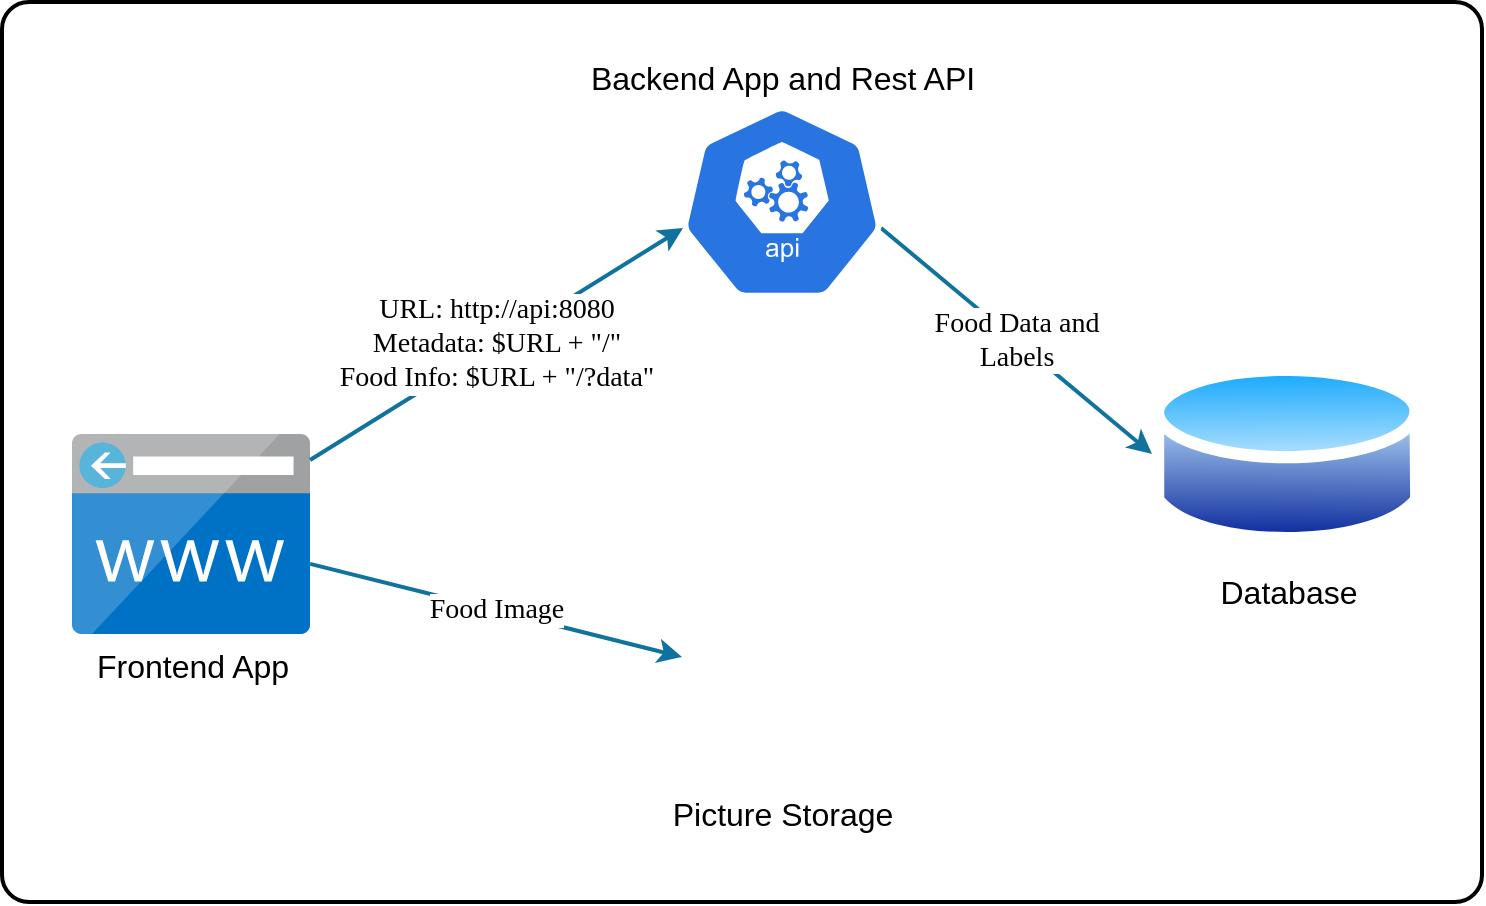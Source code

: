 <mxfile version="12.6.5" type="github">
  <diagram id="UUcm2tSYFJlV1EVi0rPY" name="Page-1">
    <mxGraphModel dx="1422" dy="794" grid="1" gridSize="10" guides="1" tooltips="1" connect="1" arrows="1" fold="1" page="1" pageScale="1" pageWidth="827" pageHeight="583" math="0" shadow="0">
      <root>
        <mxCell id="0"/>
        <mxCell id="1" parent="0"/>
        <mxCell id="FNS54GikTaBBTmz5pJ7u-31" value="" style="rounded=1;whiteSpace=wrap;html=1;strokeWidth=2;fontFamily=Tahoma;fontSize=14;arcSize=3;" parent="1" vertex="1">
          <mxGeometry x="40" y="70" width="740" height="450" as="geometry"/>
        </mxCell>
        <mxCell id="FNS54GikTaBBTmz5pJ7u-30" value="Food Data and&lt;br&gt;Labels" style="rounded=0;orthogonalLoop=1;jettySize=auto;html=1;strokeWidth=2;fontFamily=Tahoma;fontSize=14;entryX=0;entryY=0.5;entryDx=0;entryDy=0;strokeColor=#10739e;fillColor=#b1ddf0;exitX=0.995;exitY=0.63;exitDx=0;exitDy=0;exitPerimeter=0;" parent="1" source="FNS54GikTaBBTmz5pJ7u-4" target="FNS54GikTaBBTmz5pJ7u-5" edge="1">
          <mxGeometry relative="1" as="geometry">
            <mxPoint x="588" y="256" as="targetPoint"/>
          </mxGeometry>
        </mxCell>
        <mxCell id="FNS54GikTaBBTmz5pJ7u-4" value="Backend App and Rest API" style="html=1;dashed=0;whitespace=wrap;fillColor=#2875E2;strokeColor=#ffffff;points=[[0.005,0.63,0],[0.1,0.2,0],[0.9,0.2,0],[0.5,0,0],[0.995,0.63,0],[0.72,0.99,0],[0.5,1,0],[0.28,0.99,0]];shape=mxgraph.kubernetes.icon;prIcon=api;labelPosition=center;verticalLabelPosition=top;align=center;verticalAlign=bottom;fontSize=16;" parent="1" vertex="1">
          <mxGeometry x="380" y="120" width="100" height="100" as="geometry"/>
        </mxCell>
        <mxCell id="FNS54GikTaBBTmz5pJ7u-5" value="Database" style="aspect=fixed;perimeter=ellipsePerimeter;html=1;align=center;shadow=0;dashed=0;spacingTop=3;image;image=img/lib/active_directory/database.svg;fontSize=16;" parent="1" vertex="1">
          <mxGeometry x="615" y="246" width="135.14" height="100" as="geometry"/>
        </mxCell>
        <mxCell id="FNS54GikTaBBTmz5pJ7u-19" value="Frontend App" style="aspect=fixed;html=1;points=[];align=center;image;fontSize=16;image=img/lib/mscae/CustomDomain.svg;" parent="1" vertex="1">
          <mxGeometry x="75" y="286" width="119.05" height="100" as="geometry"/>
        </mxCell>
        <mxCell id="FNS54GikTaBBTmz5pJ7u-20" value="Picture Storage" style="shape=image;html=1;verticalAlign=top;verticalLabelPosition=bottom;labelBackgroundColor=#ffffff;imageAspect=0;aspect=fixed;image=https://cdn4.iconfinder.com/data/icons/twitter-28/512/159_Twitter_Image_Picture-128.png;fontSize=16;" parent="1" vertex="1">
          <mxGeometry x="380" y="360" width="100" height="100" as="geometry"/>
        </mxCell>
        <mxCell id="FNS54GikTaBBTmz5pJ7u-25" value="URL: http://api:8080&lt;br&gt;Metadata: $URL + &quot;/&quot;&lt;br style=&quot;font-size: 14px&quot;&gt;Food Info: $URL + &quot;/?data&quot;" style="endArrow=classic;html=1;fontFamily=Tahoma;fontSize=14;entryX=0.005;entryY=0.63;entryDx=0;entryDy=0;entryPerimeter=0;strokeWidth=2;fillColor=#b1ddf0;strokeColor=#10739e;" parent="1" source="FNS54GikTaBBTmz5pJ7u-19" target="FNS54GikTaBBTmz5pJ7u-4" edge="1">
          <mxGeometry width="50" height="50" relative="1" as="geometry">
            <mxPoint x="155" y="506" as="sourcePoint"/>
            <mxPoint x="155" y="646" as="targetPoint"/>
          </mxGeometry>
        </mxCell>
        <mxCell id="FNS54GikTaBBTmz5pJ7u-27" value="Food Image" style="endArrow=classic;html=1;fontFamily=Tahoma;fontSize=14;strokeWidth=2;fillColor=#b1ddf0;strokeColor=#10739e;" parent="1" source="FNS54GikTaBBTmz5pJ7u-19" target="FNS54GikTaBBTmz5pJ7u-20" edge="1">
          <mxGeometry width="50" height="50" relative="1" as="geometry">
            <mxPoint x="494.5" y="299" as="sourcePoint"/>
            <mxPoint x="655.2" y="289.841" as="targetPoint"/>
          </mxGeometry>
        </mxCell>
      </root>
    </mxGraphModel>
  </diagram>
</mxfile>
